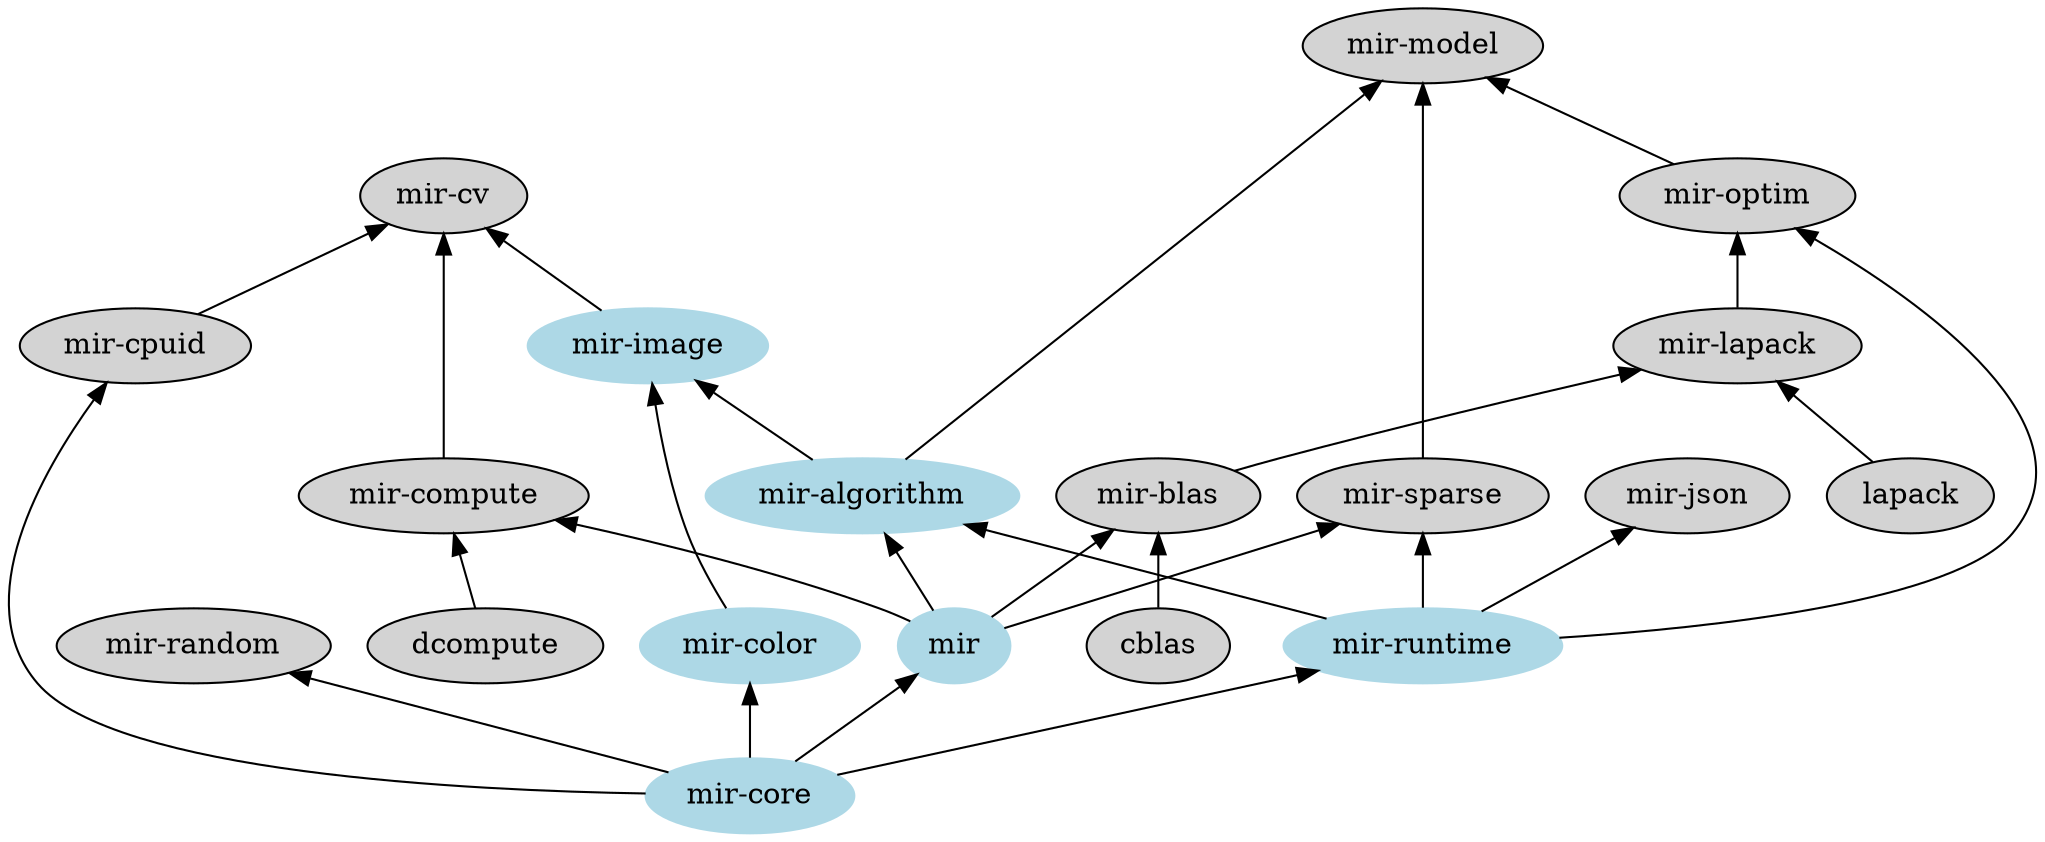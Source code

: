digraph G {
  rankdir=BT;
  node [style=filled];
  "mir-core" [color=lightblue]
  "mir" [color=lightblue]
  "mir-algorithm" [color=lightblue]
  "mir-image" [color=lightblue]
  "mir-runtime" [color=lightblue]
  "mir-color" [color=lightblue]
  "mir-core" [color=lightblue]
  "mir-core" -> "mir-runtime"
  "mir-core" -> "mir-color"
  "mir-core" -> "mir"
  "mir-image" -> "mir-cv"
  "mir-cpuid" -> "mir-cv"
  "mir-compute" -> "mir-cv" 
  "mir" -> "mir-algorithm"
  "mir-algorithm" -> "mir-image"
  "mir-algorithm" -> "mir-model"
  "mir-runtime" -> "mir-algorithm"
  "mir-runtime" -> "mir-optim"
  "mir-core" -> "mir-cpuid"
  "mir-core" -> "mir-random"
  "cblas" -> "mir-blas"
  "lapack" -> "mir-lapack"
  "mir" -> "mir-blas"
  "mir-blas" -> "mir-lapack"
  "dcompute" -> "mir-compute"
  "mir-color" -> "mir-image"
  "mir" -> "mir-compute"
  "mir-lapack" -> "mir-optim"
  "mir-runtime" -> "mir-json"
  "mir-optim" -> "mir-model"
  "mir" -> "mir-sparse"
  "mir-runtime" -> "mir-sparse"
  "mir-sparse" -> "mir-model"
}
